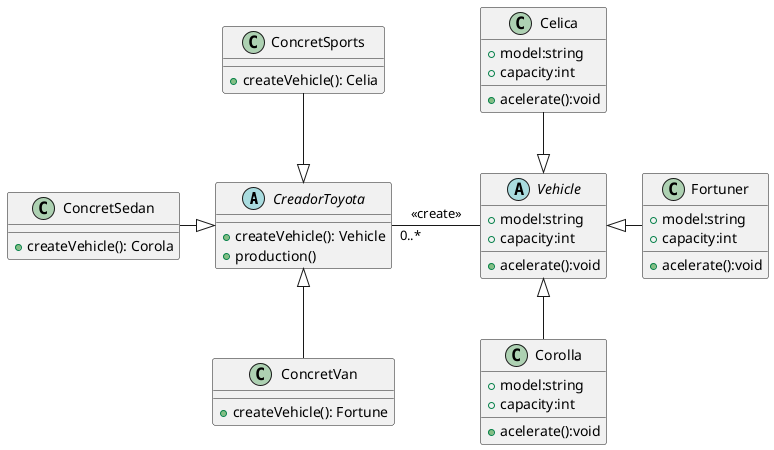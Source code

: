 @startuml Toyota
abstract CreadorToyota{
    +createVehicle(): Vehicle
    +production()
}

abstract Vehicle{
    +model:string
    +capacity:int
    +acelerate():void
}

class Corolla{
    +model:string
    +capacity:int
     +acelerate():void
}

class Fortuner{
    +model:string
    +capacity:int
     +acelerate():void
}

class Celica{
    +model:string
    +capacity:int
    +acelerate():void
}

class ConcretSedan{
     +createVehicle(): Corola

}
class ConcretVan{
     +createVehicle(): Fortune
     
}

class ConcretSports{
     +createVehicle(): Celia
     
}

CreadorToyota <|--l ConcretSedan 
CreadorToyota <|--d ConcretVan
CreadorToyota <|--u ConcretSports

Vehicle <|-- Corolla
Vehicle <|--r Fortuner
Vehicle <|--u Celica

CreadorToyota "0..*" -r--  Vehicle : <<create>>
@enduml